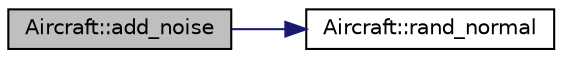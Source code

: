 digraph "Aircraft::add_noise"
{
 // INTERACTIVE_SVG=YES
  edge [fontname="Helvetica",fontsize="10",labelfontname="Helvetica",labelfontsize="10"];
  node [fontname="Helvetica",fontsize="10",shape=record];
  rankdir="LR";
  Node1 [label="Aircraft::add_noise",height=0.2,width=0.4,color="black", fillcolor="grey75", style="filled" fontcolor="black"];
  Node1 -> Node2 [color="midnightblue",fontsize="10",style="solid",fontname="Helvetica"];
  Node2 [label="Aircraft::rand_normal",height=0.2,width=0.4,color="black", fillcolor="white", style="filled",URL="$classAircraft.html#a8764799fe6bcc0cb70f30e441db384a9"];
}

